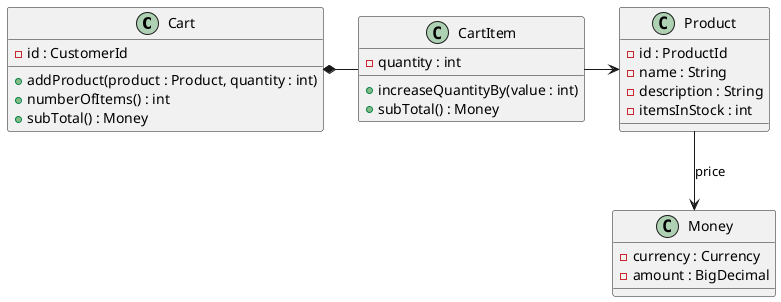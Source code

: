 @startuml
class Cart {
  -id : CustomerId
  +addProduct(product : Product, quantity : int)
  +numberOfItems() : int
  +subTotal() : Money
}

Cart *-  CartItem

class CartItem {
  -quantity : int
  +increaseQuantityBy(value : int)
  +subTotal() : Money
}

CartItem -> Product

class Product {
  -id : ProductId
  -name : String
  -description : String
  -itemsInStock : int
}

Product --> Money : price

class Money {
  -currency : Currency
  -amount : BigDecimal
}
@enduml